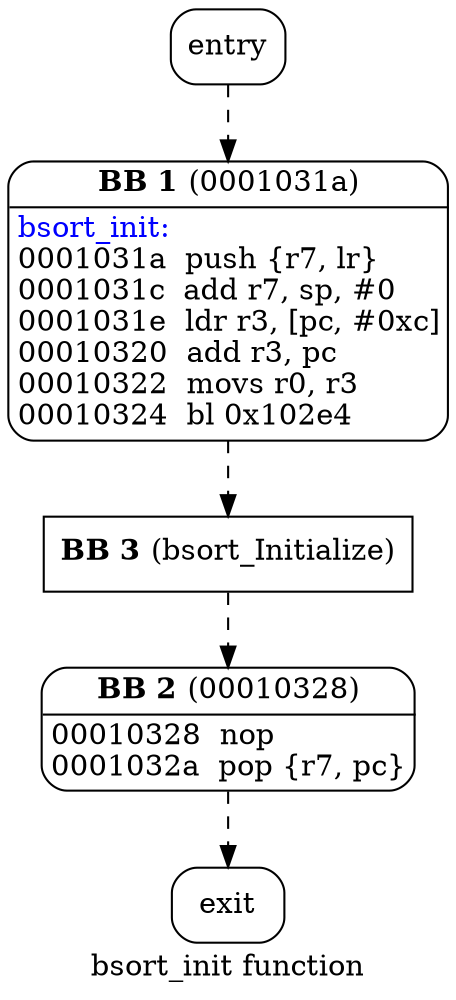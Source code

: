 digraph main {
	graph [label=<bsort_init function>];
	node [];
	edge [];
	0 [label=<entry>, shape=Mrecord];
	1 [label=<<TABLE BORDER="0"><TR><TD><B>BB 1</B> (0001031a)</TD></TR><HR/><TR><TD ALIGN="LEFT"><FONT COLOR="blue">bsort_init:</FONT><BR ALIGN="left"/>0001031a  push \{r7, lr\}<BR ALIGN="left"/>0001031c  add r7, sp, #0<BR ALIGN="left"/>0001031e  ldr r3, [pc, #0xc]<BR ALIGN="left"/>00010320  add r3, pc<BR ALIGN="left"/>00010322  movs r0, r3<BR ALIGN="left"/>00010324  bl 0x102e4<BR ALIGN="left"/></TD></TR></TABLE>>, shape=Mrecord, margin=0];
	2 [label=<<TABLE BORDER="0"><TR><TD><B>BB 2</B> (00010328)</TD></TR><HR/><TR><TD ALIGN="LEFT">00010328  nop<BR ALIGN="left"/>0001032a  pop \{r7, pc\}<BR ALIGN="left"/></TD></TR></TABLE>>, shape=Mrecord, margin=0];
	3 [label=<<B>BB 3</B> (bsort_Initialize)>, URL="4.dot", shape=box];
	4 [label=<exit>, URL="4.dot", shape=Mrecord];
	0 -> 1 [URL="4.dot", style="dashed"];
	1 -> 3 [URL="4.dot", style="dashed"];
	2 -> 4 [URL="4.dot", style="dashed"];
	3 -> 2 [URL="4.dot", style="dashed"];
}
